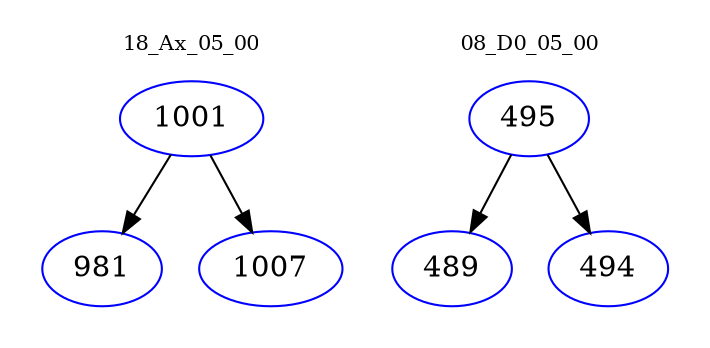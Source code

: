 digraph{
subgraph cluster_0 {
color = white
label = "18_Ax_05_00";
fontsize=10;
T0_1001 [label="1001", color="blue"]
T0_1001 -> T0_981 [color="black"]
T0_981 [label="981", color="blue"]
T0_1001 -> T0_1007 [color="black"]
T0_1007 [label="1007", color="blue"]
}
subgraph cluster_1 {
color = white
label = "08_D0_05_00";
fontsize=10;
T1_495 [label="495", color="blue"]
T1_495 -> T1_489 [color="black"]
T1_489 [label="489", color="blue"]
T1_495 -> T1_494 [color="black"]
T1_494 [label="494", color="blue"]
}
}
